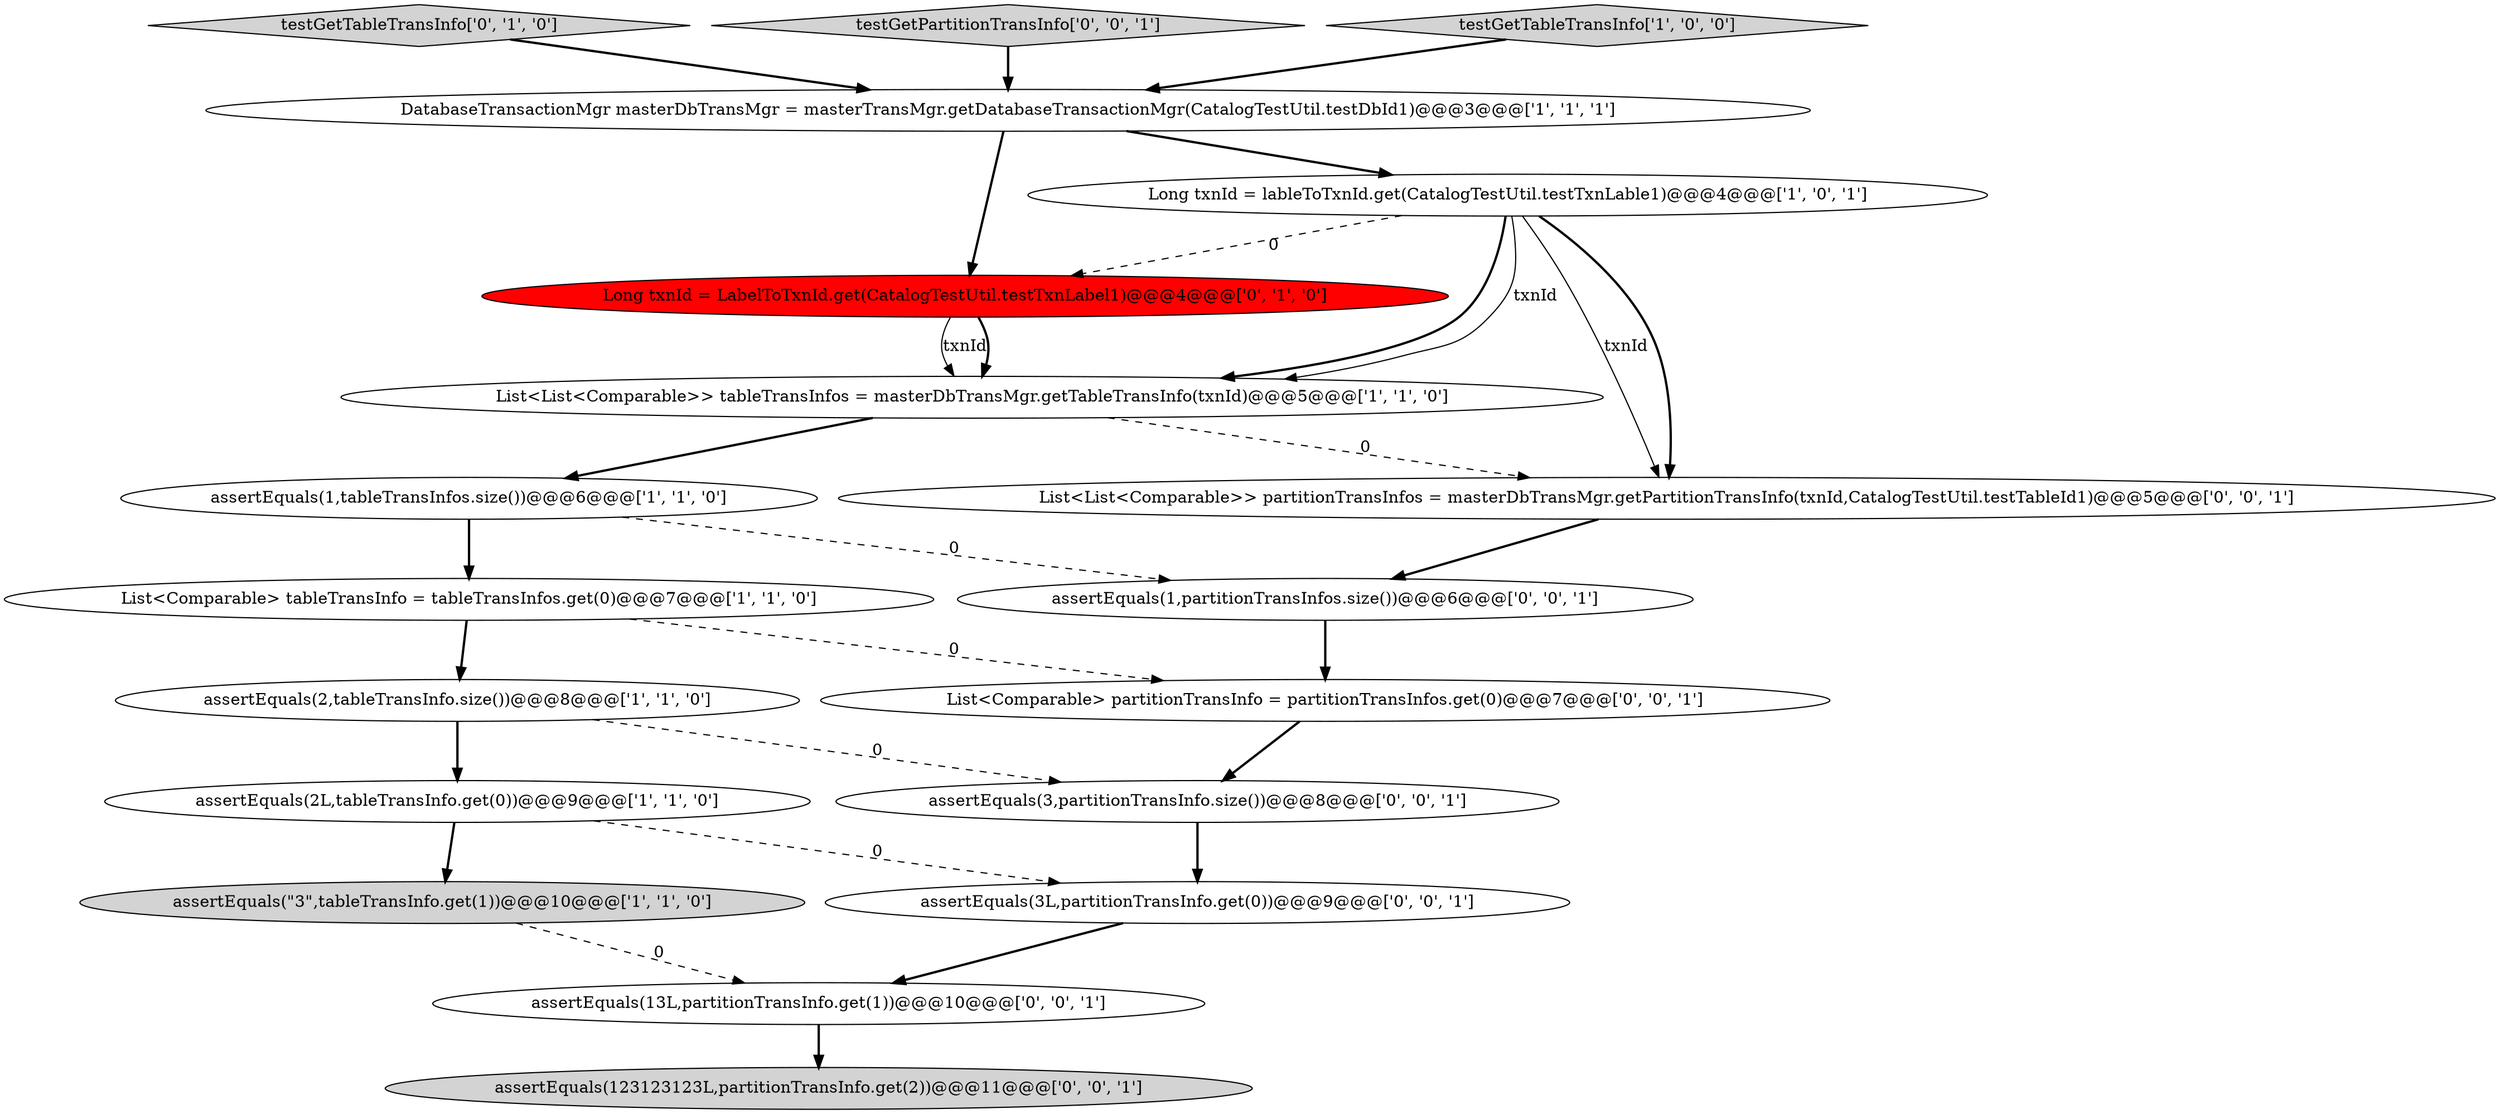 digraph {
9 [style = filled, label = "Long txnId = LabelToTxnId.get(CatalogTestUtil.testTxnLabel1)@@@4@@@['0', '1', '0']", fillcolor = red, shape = ellipse image = "AAA1AAABBB2BBB"];
17 [style = filled, label = "assertEquals(1,partitionTransInfos.size())@@@6@@@['0', '0', '1']", fillcolor = white, shape = ellipse image = "AAA0AAABBB3BBB"];
2 [style = filled, label = "List<Comparable> tableTransInfo = tableTransInfos.get(0)@@@7@@@['1', '1', '0']", fillcolor = white, shape = ellipse image = "AAA0AAABBB1BBB"];
6 [style = filled, label = "assertEquals(\"3\",tableTransInfo.get(1))@@@10@@@['1', '1', '0']", fillcolor = lightgray, shape = ellipse image = "AAA0AAABBB1BBB"];
10 [style = filled, label = "testGetTableTransInfo['0', '1', '0']", fillcolor = lightgray, shape = diamond image = "AAA0AAABBB2BBB"];
8 [style = filled, label = "assertEquals(2,tableTransInfo.size())@@@8@@@['1', '1', '0']", fillcolor = white, shape = ellipse image = "AAA0AAABBB1BBB"];
14 [style = filled, label = "assertEquals(13L,partitionTransInfo.get(1))@@@10@@@['0', '0', '1']", fillcolor = white, shape = ellipse image = "AAA0AAABBB3BBB"];
15 [style = filled, label = "testGetPartitionTransInfo['0', '0', '1']", fillcolor = lightgray, shape = diamond image = "AAA0AAABBB3BBB"];
1 [style = filled, label = "testGetTableTransInfo['1', '0', '0']", fillcolor = lightgray, shape = diamond image = "AAA0AAABBB1BBB"];
4 [style = filled, label = "assertEquals(1,tableTransInfos.size())@@@6@@@['1', '1', '0']", fillcolor = white, shape = ellipse image = "AAA0AAABBB1BBB"];
11 [style = filled, label = "assertEquals(3,partitionTransInfo.size())@@@8@@@['0', '0', '1']", fillcolor = white, shape = ellipse image = "AAA0AAABBB3BBB"];
12 [style = filled, label = "assertEquals(123123123L,partitionTransInfo.get(2))@@@11@@@['0', '0', '1']", fillcolor = lightgray, shape = ellipse image = "AAA0AAABBB3BBB"];
7 [style = filled, label = "DatabaseTransactionMgr masterDbTransMgr = masterTransMgr.getDatabaseTransactionMgr(CatalogTestUtil.testDbId1)@@@3@@@['1', '1', '1']", fillcolor = white, shape = ellipse image = "AAA0AAABBB1BBB"];
3 [style = filled, label = "List<List<Comparable>> tableTransInfos = masterDbTransMgr.getTableTransInfo(txnId)@@@5@@@['1', '1', '0']", fillcolor = white, shape = ellipse image = "AAA0AAABBB1BBB"];
5 [style = filled, label = "Long txnId = lableToTxnId.get(CatalogTestUtil.testTxnLable1)@@@4@@@['1', '0', '1']", fillcolor = white, shape = ellipse image = "AAA0AAABBB1BBB"];
13 [style = filled, label = "List<List<Comparable>> partitionTransInfos = masterDbTransMgr.getPartitionTransInfo(txnId,CatalogTestUtil.testTableId1)@@@5@@@['0', '0', '1']", fillcolor = white, shape = ellipse image = "AAA0AAABBB3BBB"];
16 [style = filled, label = "List<Comparable> partitionTransInfo = partitionTransInfos.get(0)@@@7@@@['0', '0', '1']", fillcolor = white, shape = ellipse image = "AAA0AAABBB3BBB"];
18 [style = filled, label = "assertEquals(3L,partitionTransInfo.get(0))@@@9@@@['0', '0', '1']", fillcolor = white, shape = ellipse image = "AAA0AAABBB3BBB"];
0 [style = filled, label = "assertEquals(2L,tableTransInfo.get(0))@@@9@@@['1', '1', '0']", fillcolor = white, shape = ellipse image = "AAA0AAABBB1BBB"];
5->3 [style = bold, label=""];
16->11 [style = bold, label=""];
15->7 [style = bold, label=""];
4->17 [style = dashed, label="0"];
0->6 [style = bold, label=""];
5->9 [style = dashed, label="0"];
4->2 [style = bold, label=""];
6->14 [style = dashed, label="0"];
3->13 [style = dashed, label="0"];
3->4 [style = bold, label=""];
1->7 [style = bold, label=""];
10->7 [style = bold, label=""];
11->18 [style = bold, label=""];
9->3 [style = solid, label="txnId"];
8->0 [style = bold, label=""];
7->9 [style = bold, label=""];
13->17 [style = bold, label=""];
7->5 [style = bold, label=""];
5->13 [style = solid, label="txnId"];
2->16 [style = dashed, label="0"];
5->13 [style = bold, label=""];
14->12 [style = bold, label=""];
5->3 [style = solid, label="txnId"];
9->3 [style = bold, label=""];
0->18 [style = dashed, label="0"];
8->11 [style = dashed, label="0"];
18->14 [style = bold, label=""];
17->16 [style = bold, label=""];
2->8 [style = bold, label=""];
}
